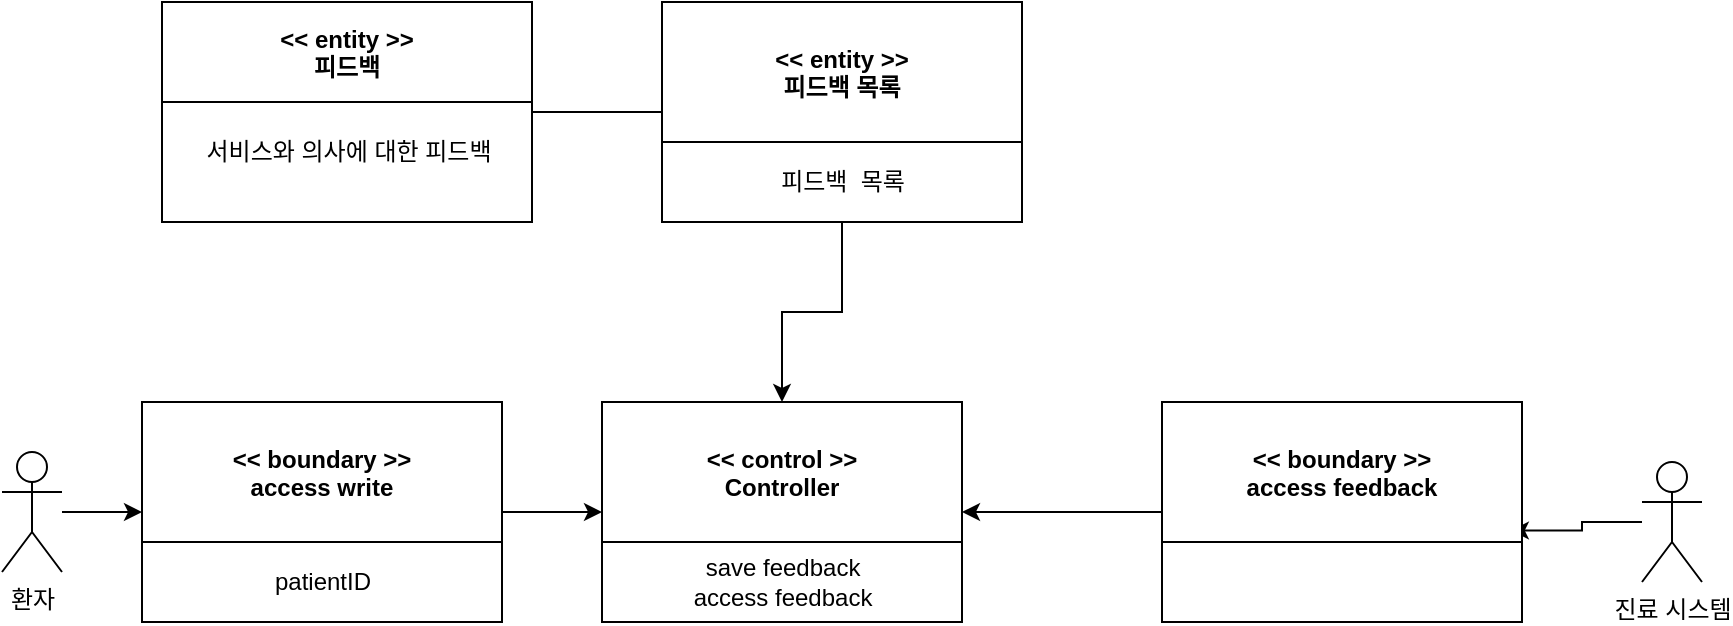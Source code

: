 <mxfile version="14.6.6" type="device"><diagram id="COMjNyVUd5fdEqpG4wd7" name="Page-1"><mxGraphModel dx="896" dy="644" grid="1" gridSize="10" guides="1" tooltips="1" connect="1" arrows="1" fold="1" page="1" pageScale="1" pageWidth="1100" pageHeight="850" math="0" shadow="0"><root><mxCell id="0"/><mxCell id="1" parent="0"/><mxCell id="Dtp3rhjISmE1_UI2CVRm-19" value="" style="edgeStyle=orthogonalEdgeStyle;rounded=0;orthogonalLoop=1;jettySize=auto;html=1;endArrow=none;endFill=0;entryX=0;entryY=0.5;entryDx=0;entryDy=0;exitX=1;exitY=0.5;exitDx=0;exitDy=0;" parent="1" source="Dtp3rhjISmE1_UI2CVRm-31" target="Dtp3rhjISmE1_UI2CVRm-14" edge="1"><mxGeometry relative="1" as="geometry"><mxPoint x="375" y="105" as="sourcePoint"/><mxPoint x="390" y="80" as="targetPoint"/></mxGeometry></mxCell><mxCell id="SsTOA8I2RhOl6AxfoDHe-21" style="edgeStyle=orthogonalEdgeStyle;rounded=0;orthogonalLoop=1;jettySize=auto;html=1;entryX=0.969;entryY=0.584;entryDx=0;entryDy=0;entryPerimeter=0;" parent="1" source="Dtp3rhjISmE1_UI2CVRm-2" target="SsTOA8I2RhOl6AxfoDHe-17" edge="1"><mxGeometry relative="1" as="geometry"/></mxCell><mxCell id="Dtp3rhjISmE1_UI2CVRm-2" value="진료 시스템" style="shape=umlActor;verticalLabelPosition=bottom;verticalAlign=top;html=1;outlineConnect=0;" parent="1" vertex="1"><mxGeometry x="850" y="380" width="30" height="60" as="geometry"/></mxCell><mxCell id="OPc9nDSy-Yzxt8gLuNaa-9" style="edgeStyle=orthogonalEdgeStyle;rounded=0;orthogonalLoop=1;jettySize=auto;html=1;entryX=0;entryY=0.5;entryDx=0;entryDy=0;" parent="1" source="Dtp3rhjISmE1_UI2CVRm-3" target="SsTOA8I2RhOl6AxfoDHe-11" edge="1"><mxGeometry relative="1" as="geometry"/></mxCell><mxCell id="Dtp3rhjISmE1_UI2CVRm-3" value="환자" style="shape=umlActor;verticalLabelPosition=bottom;verticalAlign=top;html=1;outlineConnect=0;" parent="1" vertex="1"><mxGeometry x="30" y="375" width="30" height="60" as="geometry"/></mxCell><mxCell id="OPc9nDSy-Yzxt8gLuNaa-14" style="edgeStyle=orthogonalEdgeStyle;rounded=0;orthogonalLoop=1;jettySize=auto;html=1;exitX=0.5;exitY=1;exitDx=0;exitDy=0;entryX=0.5;entryY=0;entryDx=0;entryDy=0;" parent="1" source="Dtp3rhjISmE1_UI2CVRm-14" target="OPc9nDSy-Yzxt8gLuNaa-1" edge="1"><mxGeometry relative="1" as="geometry"/></mxCell><mxCell id="Dtp3rhjISmE1_UI2CVRm-14" value="&lt;&lt; entity &gt;&gt;&#10;피드백 목록" style="swimlane;startSize=70;" parent="1" vertex="1"><mxGeometry x="360" y="150" width="180" height="110" as="geometry"/></mxCell><mxCell id="Dtp3rhjISmE1_UI2CVRm-15" value="피드백&amp;nbsp; 목록" style="text;html=1;align=center;verticalAlign=middle;resizable=0;points=[];autosize=1;strokeColor=none;" parent="Dtp3rhjISmE1_UI2CVRm-14" vertex="1"><mxGeometry x="50" y="80" width="80" height="20" as="geometry"/></mxCell><mxCell id="Dtp3rhjISmE1_UI2CVRm-31" value="&lt;&lt; entity &gt;&gt;&#10;피드백" style="swimlane;startSize=50;" parent="1" vertex="1"><mxGeometry x="110" y="150" width="185" height="110" as="geometry"/></mxCell><mxCell id="SsTOA8I2RhOl6AxfoDHe-5" value="서비스와 의사에 대한 피드백" style="text;html=1;align=center;verticalAlign=middle;resizable=0;points=[];autosize=1;strokeColor=none;" parent="Dtp3rhjISmE1_UI2CVRm-31" vertex="1"><mxGeometry x="7.5" y="65" width="170" height="20" as="geometry"/></mxCell><mxCell id="OPc9nDSy-Yzxt8gLuNaa-11" style="edgeStyle=orthogonalEdgeStyle;rounded=0;orthogonalLoop=1;jettySize=auto;html=1;exitX=1;exitY=0.5;exitDx=0;exitDy=0;" parent="1" source="SsTOA8I2RhOl6AxfoDHe-11" target="OPc9nDSy-Yzxt8gLuNaa-1" edge="1"><mxGeometry relative="1" as="geometry"/></mxCell><mxCell id="SsTOA8I2RhOl6AxfoDHe-11" value="&lt;&lt; boundary &gt;&gt;&#10;access write" style="swimlane;startSize=70;" parent="1" vertex="1"><mxGeometry x="100" y="350" width="180" height="110" as="geometry"/></mxCell><mxCell id="SsTOA8I2RhOl6AxfoDHe-12" value="patientID" style="text;html=1;align=center;verticalAlign=middle;resizable=0;points=[];autosize=1;strokeColor=none;" parent="SsTOA8I2RhOl6AxfoDHe-11" vertex="1"><mxGeometry x="60" y="80" width="60" height="20" as="geometry"/></mxCell><mxCell id="OPc9nDSy-Yzxt8gLuNaa-13" style="edgeStyle=orthogonalEdgeStyle;rounded=0;orthogonalLoop=1;jettySize=auto;html=1;exitX=0;exitY=0.5;exitDx=0;exitDy=0;entryX=1;entryY=0.5;entryDx=0;entryDy=0;" parent="1" source="SsTOA8I2RhOl6AxfoDHe-17" target="OPc9nDSy-Yzxt8gLuNaa-1" edge="1"><mxGeometry relative="1" as="geometry"/></mxCell><mxCell id="SsTOA8I2RhOl6AxfoDHe-17" value="&lt;&lt; boundary &gt;&gt;&#10;access feedback" style="swimlane;startSize=70;" parent="1" vertex="1"><mxGeometry x="610" y="350" width="180" height="110" as="geometry"/></mxCell><mxCell id="OPc9nDSy-Yzxt8gLuNaa-1" value="&lt;&lt; control &gt;&gt;&#10;Controller" style="swimlane;startSize=70;" parent="1" vertex="1"><mxGeometry x="330" y="350" width="180" height="110" as="geometry"/></mxCell><mxCell id="OPc9nDSy-Yzxt8gLuNaa-2" value="save feedback&lt;br&gt;access feedback" style="text;html=1;align=center;verticalAlign=middle;resizable=0;points=[];autosize=1;strokeColor=none;" parent="OPc9nDSy-Yzxt8gLuNaa-1" vertex="1"><mxGeometry x="35" y="75" width="110" height="30" as="geometry"/></mxCell></root></mxGraphModel></diagram></mxfile>